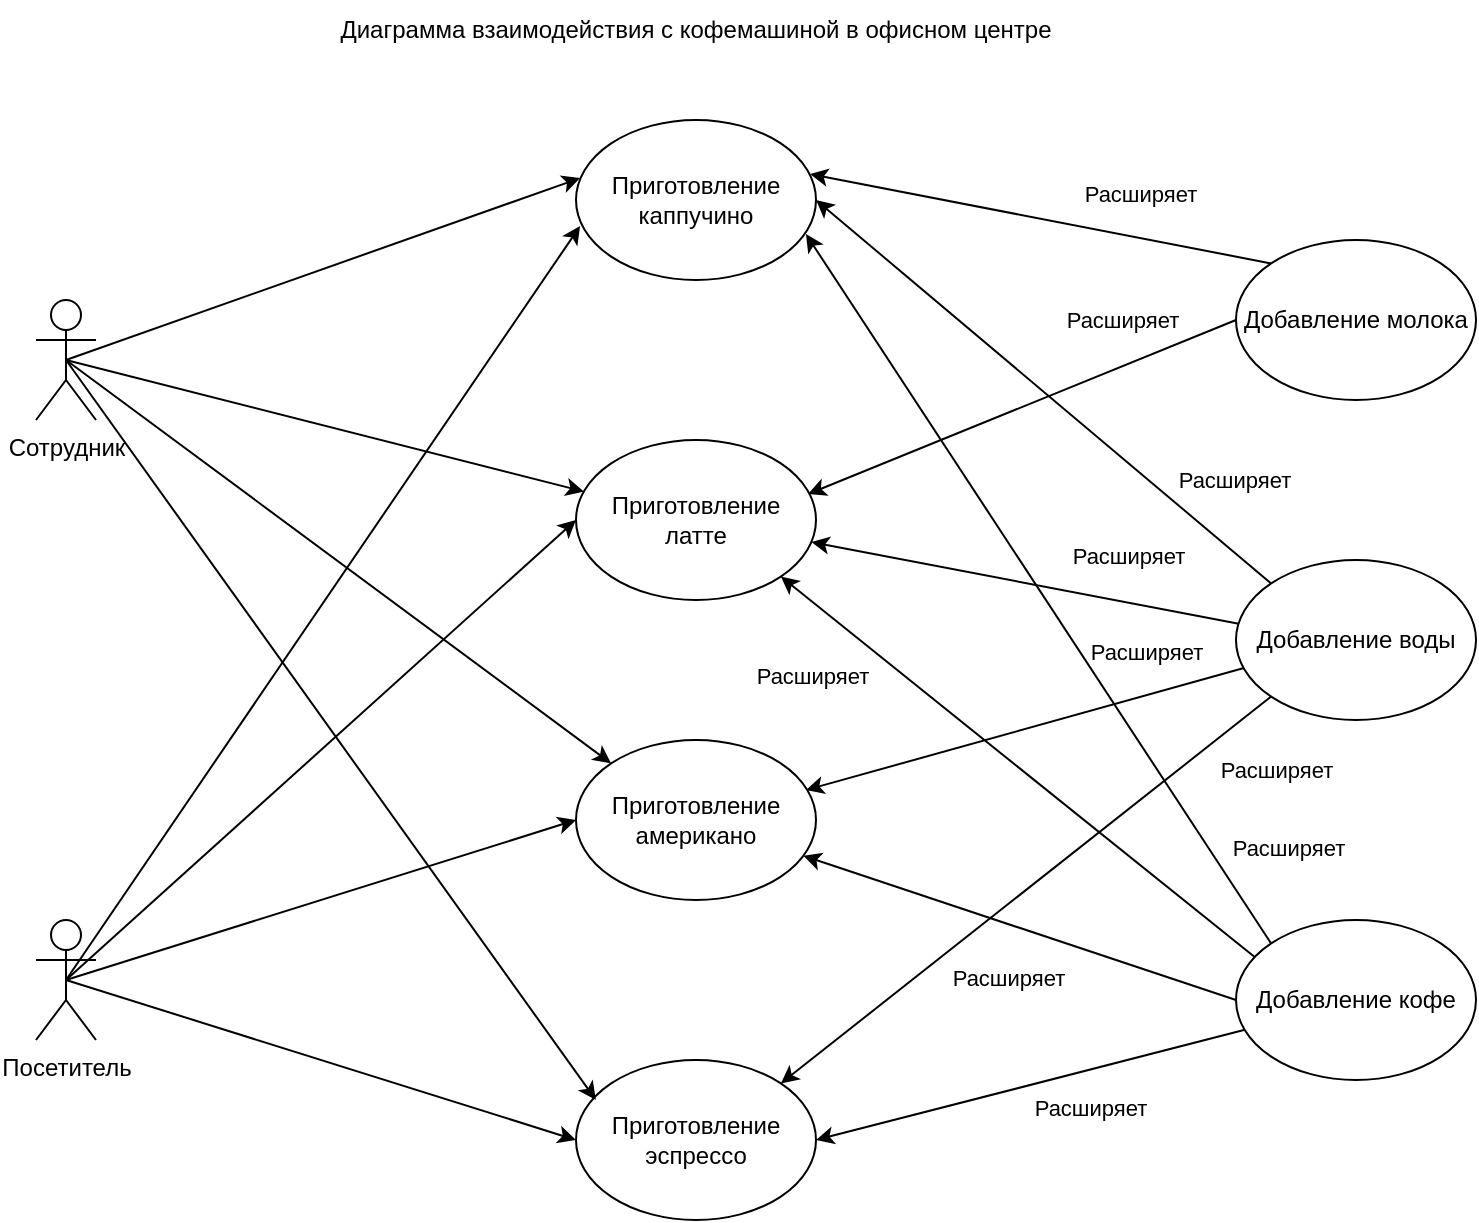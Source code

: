 <mxfile version="16.6.4" type="device"><diagram id="C5RBs43oDa-KdzZeNtuy" name="Page-1"><mxGraphModel dx="1422" dy="705" grid="1" gridSize="10" guides="1" tooltips="1" connect="1" arrows="1" fold="1" page="1" pageScale="1" pageWidth="827" pageHeight="1169" math="0" shadow="0"><root><mxCell id="WIyWlLk6GJQsqaUBKTNV-0"/><mxCell id="WIyWlLk6GJQsqaUBKTNV-1" parent="WIyWlLk6GJQsqaUBKTNV-0"/><mxCell id="HHen5d9GrHJnZJZqR-xf-10" style="rounded=0;orthogonalLoop=1;jettySize=auto;html=1;exitX=0.5;exitY=0.5;exitDx=0;exitDy=0;exitPerimeter=0;entryX=0.017;entryY=0.663;entryDx=0;entryDy=0;entryPerimeter=0;" edge="1" parent="WIyWlLk6GJQsqaUBKTNV-1" source="HHen5d9GrHJnZJZqR-xf-0" target="HHen5d9GrHJnZJZqR-xf-5"><mxGeometry relative="1" as="geometry"/></mxCell><mxCell id="HHen5d9GrHJnZJZqR-xf-11" style="rounded=0;orthogonalLoop=1;jettySize=auto;html=1;exitX=0.5;exitY=0.5;exitDx=0;exitDy=0;exitPerimeter=0;entryX=0;entryY=0.5;entryDx=0;entryDy=0;" edge="1" parent="WIyWlLk6GJQsqaUBKTNV-1" source="HHen5d9GrHJnZJZqR-xf-0" target="HHen5d9GrHJnZJZqR-xf-4"><mxGeometry relative="1" as="geometry"/></mxCell><mxCell id="HHen5d9GrHJnZJZqR-xf-12" style="rounded=0;orthogonalLoop=1;jettySize=auto;html=1;exitX=0.5;exitY=0.5;exitDx=0;exitDy=0;exitPerimeter=0;entryX=0;entryY=0.5;entryDx=0;entryDy=0;" edge="1" parent="WIyWlLk6GJQsqaUBKTNV-1" source="HHen5d9GrHJnZJZqR-xf-0" target="HHen5d9GrHJnZJZqR-xf-3"><mxGeometry relative="1" as="geometry"/></mxCell><mxCell id="HHen5d9GrHJnZJZqR-xf-14" style="rounded=0;orthogonalLoop=1;jettySize=auto;html=1;exitX=0.5;exitY=0.5;exitDx=0;exitDy=0;exitPerimeter=0;entryX=0;entryY=0.5;entryDx=0;entryDy=0;" edge="1" parent="WIyWlLk6GJQsqaUBKTNV-1" source="HHen5d9GrHJnZJZqR-xf-0" target="HHen5d9GrHJnZJZqR-xf-6"><mxGeometry relative="1" as="geometry"/></mxCell><mxCell id="HHen5d9GrHJnZJZqR-xf-0" value="Посетитель" style="shape=umlActor;verticalLabelPosition=bottom;verticalAlign=top;html=1;outlineConnect=0;" vertex="1" parent="WIyWlLk6GJQsqaUBKTNV-1"><mxGeometry x="70" y="510" width="30" height="60" as="geometry"/></mxCell><mxCell id="HHen5d9GrHJnZJZqR-xf-1" value="Диаграмма взаимодействия с кофемашиной в офисном центре" style="text;html=1;strokeColor=none;fillColor=none;align=center;verticalAlign=middle;whiteSpace=wrap;rounded=0;" vertex="1" parent="WIyWlLk6GJQsqaUBKTNV-1"><mxGeometry x="140" y="50" width="520" height="30" as="geometry"/></mxCell><mxCell id="HHen5d9GrHJnZJZqR-xf-3" value="Приготовление американо" style="ellipse;whiteSpace=wrap;html=1;" vertex="1" parent="WIyWlLk6GJQsqaUBKTNV-1"><mxGeometry x="340" y="420" width="120" height="80" as="geometry"/></mxCell><mxCell id="HHen5d9GrHJnZJZqR-xf-4" value="Приготовление латте" style="ellipse;whiteSpace=wrap;html=1;" vertex="1" parent="WIyWlLk6GJQsqaUBKTNV-1"><mxGeometry x="340" y="270" width="120" height="80" as="geometry"/></mxCell><mxCell id="HHen5d9GrHJnZJZqR-xf-5" value="Приготовление каппучино" style="ellipse;whiteSpace=wrap;html=1;" vertex="1" parent="WIyWlLk6GJQsqaUBKTNV-1"><mxGeometry x="340" y="110" width="120" height="80" as="geometry"/></mxCell><mxCell id="HHen5d9GrHJnZJZqR-xf-6" value="Приготовление эспрессо" style="ellipse;whiteSpace=wrap;html=1;" vertex="1" parent="WIyWlLk6GJQsqaUBKTNV-1"><mxGeometry x="340" y="580" width="120" height="80" as="geometry"/></mxCell><mxCell id="HHen5d9GrHJnZJZqR-xf-18" style="edgeStyle=none;rounded=0;orthogonalLoop=1;jettySize=auto;html=1;exitX=0.5;exitY=0.5;exitDx=0;exitDy=0;exitPerimeter=0;entryX=0.017;entryY=0.363;entryDx=0;entryDy=0;entryPerimeter=0;" edge="1" parent="WIyWlLk6GJQsqaUBKTNV-1" source="HHen5d9GrHJnZJZqR-xf-17" target="HHen5d9GrHJnZJZqR-xf-5"><mxGeometry relative="1" as="geometry"><mxPoint x="464" y="200" as="targetPoint"/></mxGeometry></mxCell><mxCell id="HHen5d9GrHJnZJZqR-xf-19" style="edgeStyle=none;rounded=0;orthogonalLoop=1;jettySize=auto;html=1;exitX=0.5;exitY=0.5;exitDx=0;exitDy=0;exitPerimeter=0;" edge="1" parent="WIyWlLk6GJQsqaUBKTNV-1" source="HHen5d9GrHJnZJZqR-xf-17" target="HHen5d9GrHJnZJZqR-xf-4"><mxGeometry relative="1" as="geometry"/></mxCell><mxCell id="HHen5d9GrHJnZJZqR-xf-20" style="edgeStyle=none;rounded=0;orthogonalLoop=1;jettySize=auto;html=1;exitX=0.5;exitY=0.5;exitDx=0;exitDy=0;exitPerimeter=0;entryX=0;entryY=0;entryDx=0;entryDy=0;" edge="1" parent="WIyWlLk6GJQsqaUBKTNV-1" source="HHen5d9GrHJnZJZqR-xf-17" target="HHen5d9GrHJnZJZqR-xf-3"><mxGeometry relative="1" as="geometry"/></mxCell><mxCell id="HHen5d9GrHJnZJZqR-xf-21" style="edgeStyle=none;rounded=0;orthogonalLoop=1;jettySize=auto;html=1;exitX=0.5;exitY=0.5;exitDx=0;exitDy=0;exitPerimeter=0;entryX=0.083;entryY=0.25;entryDx=0;entryDy=0;entryPerimeter=0;" edge="1" parent="WIyWlLk6GJQsqaUBKTNV-1" source="HHen5d9GrHJnZJZqR-xf-17" target="HHen5d9GrHJnZJZqR-xf-6"><mxGeometry relative="1" as="geometry"/></mxCell><mxCell id="HHen5d9GrHJnZJZqR-xf-17" value="Сотрудник" style="shape=umlActor;verticalLabelPosition=bottom;verticalAlign=top;html=1;outlineConnect=0;" vertex="1" parent="WIyWlLk6GJQsqaUBKTNV-1"><mxGeometry x="70" y="200" width="30" height="60" as="geometry"/></mxCell><mxCell id="HHen5d9GrHJnZJZqR-xf-24" style="edgeStyle=none;rounded=0;orthogonalLoop=1;jettySize=auto;html=1;exitX=0;exitY=0;exitDx=0;exitDy=0;entryX=0.975;entryY=0.338;entryDx=0;entryDy=0;entryPerimeter=0;" edge="1" parent="WIyWlLk6GJQsqaUBKTNV-1" source="HHen5d9GrHJnZJZqR-xf-22" target="HHen5d9GrHJnZJZqR-xf-5"><mxGeometry relative="1" as="geometry"/></mxCell><mxCell id="HHen5d9GrHJnZJZqR-xf-39" value="Расширяет" style="edgeLabel;html=1;align=center;verticalAlign=middle;resizable=0;points=[];" vertex="1" connectable="0" parent="HHen5d9GrHJnZJZqR-xf-24"><mxGeometry x="-0.321" relative="1" as="geometry"><mxPoint x="12" y="-20" as="offset"/></mxGeometry></mxCell><mxCell id="HHen5d9GrHJnZJZqR-xf-25" style="edgeStyle=none;rounded=0;orthogonalLoop=1;jettySize=auto;html=1;exitX=0;exitY=0.5;exitDx=0;exitDy=0;entryX=0.967;entryY=0.338;entryDx=0;entryDy=0;entryPerimeter=0;" edge="1" parent="WIyWlLk6GJQsqaUBKTNV-1" source="HHen5d9GrHJnZJZqR-xf-22" target="HHen5d9GrHJnZJZqR-xf-4"><mxGeometry relative="1" as="geometry"><mxPoint x="454" y="280" as="targetPoint"/></mxGeometry></mxCell><mxCell id="HHen5d9GrHJnZJZqR-xf-40" value="Расширяет" style="edgeLabel;html=1;align=center;verticalAlign=middle;resizable=0;points=[];" vertex="1" connectable="0" parent="HHen5d9GrHJnZJZqR-xf-25"><mxGeometry x="-0.449" relative="1" as="geometry"><mxPoint x="2" y="-24" as="offset"/></mxGeometry></mxCell><mxCell id="HHen5d9GrHJnZJZqR-xf-22" value="Добавление молока" style="ellipse;whiteSpace=wrap;html=1;" vertex="1" parent="WIyWlLk6GJQsqaUBKTNV-1"><mxGeometry x="670" y="170" width="120" height="80" as="geometry"/></mxCell><mxCell id="HHen5d9GrHJnZJZqR-xf-26" style="edgeStyle=none;rounded=0;orthogonalLoop=1;jettySize=auto;html=1;exitX=0.033;exitY=0.688;exitDx=0;exitDy=0;entryX=1;entryY=0.5;entryDx=0;entryDy=0;exitPerimeter=0;" edge="1" parent="WIyWlLk6GJQsqaUBKTNV-1" source="HHen5d9GrHJnZJZqR-xf-23" target="HHen5d9GrHJnZJZqR-xf-6"><mxGeometry relative="1" as="geometry"/></mxCell><mxCell id="HHen5d9GrHJnZJZqR-xf-48" value="Расширяет" style="edgeLabel;html=1;align=center;verticalAlign=middle;resizable=0;points=[];" vertex="1" connectable="0" parent="HHen5d9GrHJnZJZqR-xf-26"><mxGeometry x="-0.271" y="3" relative="1" as="geometry"><mxPoint y="16" as="offset"/></mxGeometry></mxCell><mxCell id="HHen5d9GrHJnZJZqR-xf-27" style="edgeStyle=none;rounded=0;orthogonalLoop=1;jettySize=auto;html=1;exitX=0;exitY=0.5;exitDx=0;exitDy=0;" edge="1" parent="WIyWlLk6GJQsqaUBKTNV-1" source="HHen5d9GrHJnZJZqR-xf-23" target="HHen5d9GrHJnZJZqR-xf-3"><mxGeometry relative="1" as="geometry"/></mxCell><mxCell id="HHen5d9GrHJnZJZqR-xf-47" value="Расширяет" style="edgeLabel;html=1;align=center;verticalAlign=middle;resizable=0;points=[];" vertex="1" connectable="0" parent="HHen5d9GrHJnZJZqR-xf-27"><mxGeometry x="0.67" y="-1" relative="1" as="geometry"><mxPoint x="66" y="50" as="offset"/></mxGeometry></mxCell><mxCell id="HHen5d9GrHJnZJZqR-xf-29" style="edgeStyle=none;rounded=0;orthogonalLoop=1;jettySize=auto;html=1;entryX=1;entryY=1;entryDx=0;entryDy=0;exitX=0.083;exitY=0.238;exitDx=0;exitDy=0;exitPerimeter=0;" edge="1" parent="WIyWlLk6GJQsqaUBKTNV-1" source="HHen5d9GrHJnZJZqR-xf-23" target="HHen5d9GrHJnZJZqR-xf-4"><mxGeometry relative="1" as="geometry"/></mxCell><mxCell id="HHen5d9GrHJnZJZqR-xf-46" value="Расширяет" style="edgeLabel;html=1;align=center;verticalAlign=middle;resizable=0;points=[];" vertex="1" connectable="0" parent="HHen5d9GrHJnZJZqR-xf-29"><mxGeometry x="0.471" y="-1" relative="1" as="geometry"><mxPoint x="-48" as="offset"/></mxGeometry></mxCell><mxCell id="HHen5d9GrHJnZJZqR-xf-31" style="edgeStyle=none;rounded=0;orthogonalLoop=1;jettySize=auto;html=1;entryX=0.958;entryY=0.713;entryDx=0;entryDy=0;entryPerimeter=0;exitX=0;exitY=0;exitDx=0;exitDy=0;" edge="1" parent="WIyWlLk6GJQsqaUBKTNV-1" source="HHen5d9GrHJnZJZqR-xf-23" target="HHen5d9GrHJnZJZqR-xf-5"><mxGeometry relative="1" as="geometry"/></mxCell><mxCell id="HHen5d9GrHJnZJZqR-xf-45" value="Расширяет" style="edgeLabel;html=1;align=center;verticalAlign=middle;resizable=0;points=[];" vertex="1" connectable="0" parent="HHen5d9GrHJnZJZqR-xf-31"><mxGeometry x="-0.731" relative="1" as="geometry"><mxPoint x="39" as="offset"/></mxGeometry></mxCell><mxCell id="HHen5d9GrHJnZJZqR-xf-23" value="Добавление кофе" style="ellipse;whiteSpace=wrap;html=1;" vertex="1" parent="WIyWlLk6GJQsqaUBKTNV-1"><mxGeometry x="670" y="510" width="120" height="80" as="geometry"/></mxCell><mxCell id="HHen5d9GrHJnZJZqR-xf-34" style="edgeStyle=none;rounded=0;orthogonalLoop=1;jettySize=auto;html=1;exitX=0;exitY=0;exitDx=0;exitDy=0;entryX=1;entryY=0.5;entryDx=0;entryDy=0;" edge="1" parent="WIyWlLk6GJQsqaUBKTNV-1" source="HHen5d9GrHJnZJZqR-xf-33" target="HHen5d9GrHJnZJZqR-xf-5"><mxGeometry relative="1" as="geometry"/></mxCell><mxCell id="HHen5d9GrHJnZJZqR-xf-41" value="Расширяет" style="edgeLabel;html=1;align=center;verticalAlign=middle;resizable=0;points=[];" vertex="1" connectable="0" parent="HHen5d9GrHJnZJZqR-xf-34"><mxGeometry x="-0.556" y="-2" relative="1" as="geometry"><mxPoint x="30" y="-8" as="offset"/></mxGeometry></mxCell><mxCell id="HHen5d9GrHJnZJZqR-xf-35" style="edgeStyle=none;rounded=0;orthogonalLoop=1;jettySize=auto;html=1;exitX=0.017;exitY=0.4;exitDx=0;exitDy=0;exitPerimeter=0;" edge="1" parent="WIyWlLk6GJQsqaUBKTNV-1" source="HHen5d9GrHJnZJZqR-xf-33" target="HHen5d9GrHJnZJZqR-xf-4"><mxGeometry relative="1" as="geometry"><mxPoint x="464" y="290" as="targetPoint"/></mxGeometry></mxCell><mxCell id="HHen5d9GrHJnZJZqR-xf-42" value="Расширяет" style="edgeLabel;html=1;align=center;verticalAlign=middle;resizable=0;points=[];" vertex="1" connectable="0" parent="HHen5d9GrHJnZJZqR-xf-35"><mxGeometry x="-0.468" y="-1" relative="1" as="geometry"><mxPoint y="-22" as="offset"/></mxGeometry></mxCell><mxCell id="HHen5d9GrHJnZJZqR-xf-36" style="edgeStyle=none;rounded=0;orthogonalLoop=1;jettySize=auto;html=1;exitX=0.033;exitY=0.675;exitDx=0;exitDy=0;entryX=0.958;entryY=0.313;entryDx=0;entryDy=0;entryPerimeter=0;exitPerimeter=0;" edge="1" parent="WIyWlLk6GJQsqaUBKTNV-1" source="HHen5d9GrHJnZJZqR-xf-33" target="HHen5d9GrHJnZJZqR-xf-3"><mxGeometry relative="1" as="geometry"/></mxCell><mxCell id="HHen5d9GrHJnZJZqR-xf-43" value="Расширяет" style="edgeLabel;html=1;align=center;verticalAlign=middle;resizable=0;points=[];" vertex="1" connectable="0" parent="HHen5d9GrHJnZJZqR-xf-36"><mxGeometry x="-0.551" y="1" relative="1" as="geometry"><mxPoint y="-23" as="offset"/></mxGeometry></mxCell><mxCell id="HHen5d9GrHJnZJZqR-xf-37" style="edgeStyle=none;rounded=0;orthogonalLoop=1;jettySize=auto;html=1;exitX=0;exitY=1;exitDx=0;exitDy=0;entryX=1;entryY=0;entryDx=0;entryDy=0;" edge="1" parent="WIyWlLk6GJQsqaUBKTNV-1" source="HHen5d9GrHJnZJZqR-xf-33" target="HHen5d9GrHJnZJZqR-xf-6"><mxGeometry relative="1" as="geometry"/></mxCell><mxCell id="HHen5d9GrHJnZJZqR-xf-44" value="Расширяет" style="edgeLabel;html=1;align=center;verticalAlign=middle;resizable=0;points=[];" vertex="1" connectable="0" parent="HHen5d9GrHJnZJZqR-xf-37"><mxGeometry x="-0.622" relative="1" as="geometry"><mxPoint x="48" as="offset"/></mxGeometry></mxCell><mxCell id="HHen5d9GrHJnZJZqR-xf-33" value="Добавление воды" style="ellipse;whiteSpace=wrap;html=1;" vertex="1" parent="WIyWlLk6GJQsqaUBKTNV-1"><mxGeometry x="670" y="330" width="120" height="80" as="geometry"/></mxCell></root></mxGraphModel></diagram></mxfile>